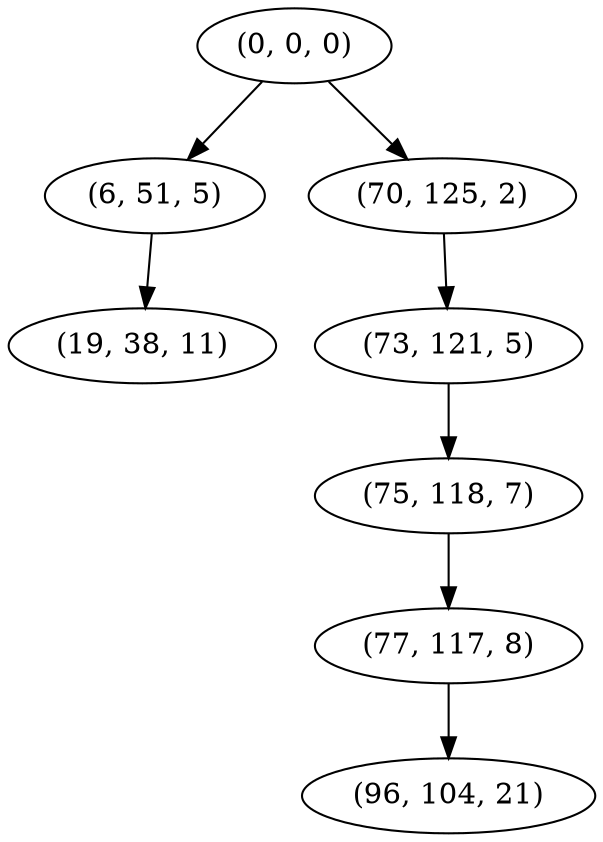 digraph tree {
    "(0, 0, 0)";
    "(6, 51, 5)";
    "(19, 38, 11)";
    "(70, 125, 2)";
    "(73, 121, 5)";
    "(75, 118, 7)";
    "(77, 117, 8)";
    "(96, 104, 21)";
    "(0, 0, 0)" -> "(6, 51, 5)";
    "(0, 0, 0)" -> "(70, 125, 2)";
    "(6, 51, 5)" -> "(19, 38, 11)";
    "(70, 125, 2)" -> "(73, 121, 5)";
    "(73, 121, 5)" -> "(75, 118, 7)";
    "(75, 118, 7)" -> "(77, 117, 8)";
    "(77, 117, 8)" -> "(96, 104, 21)";
}

